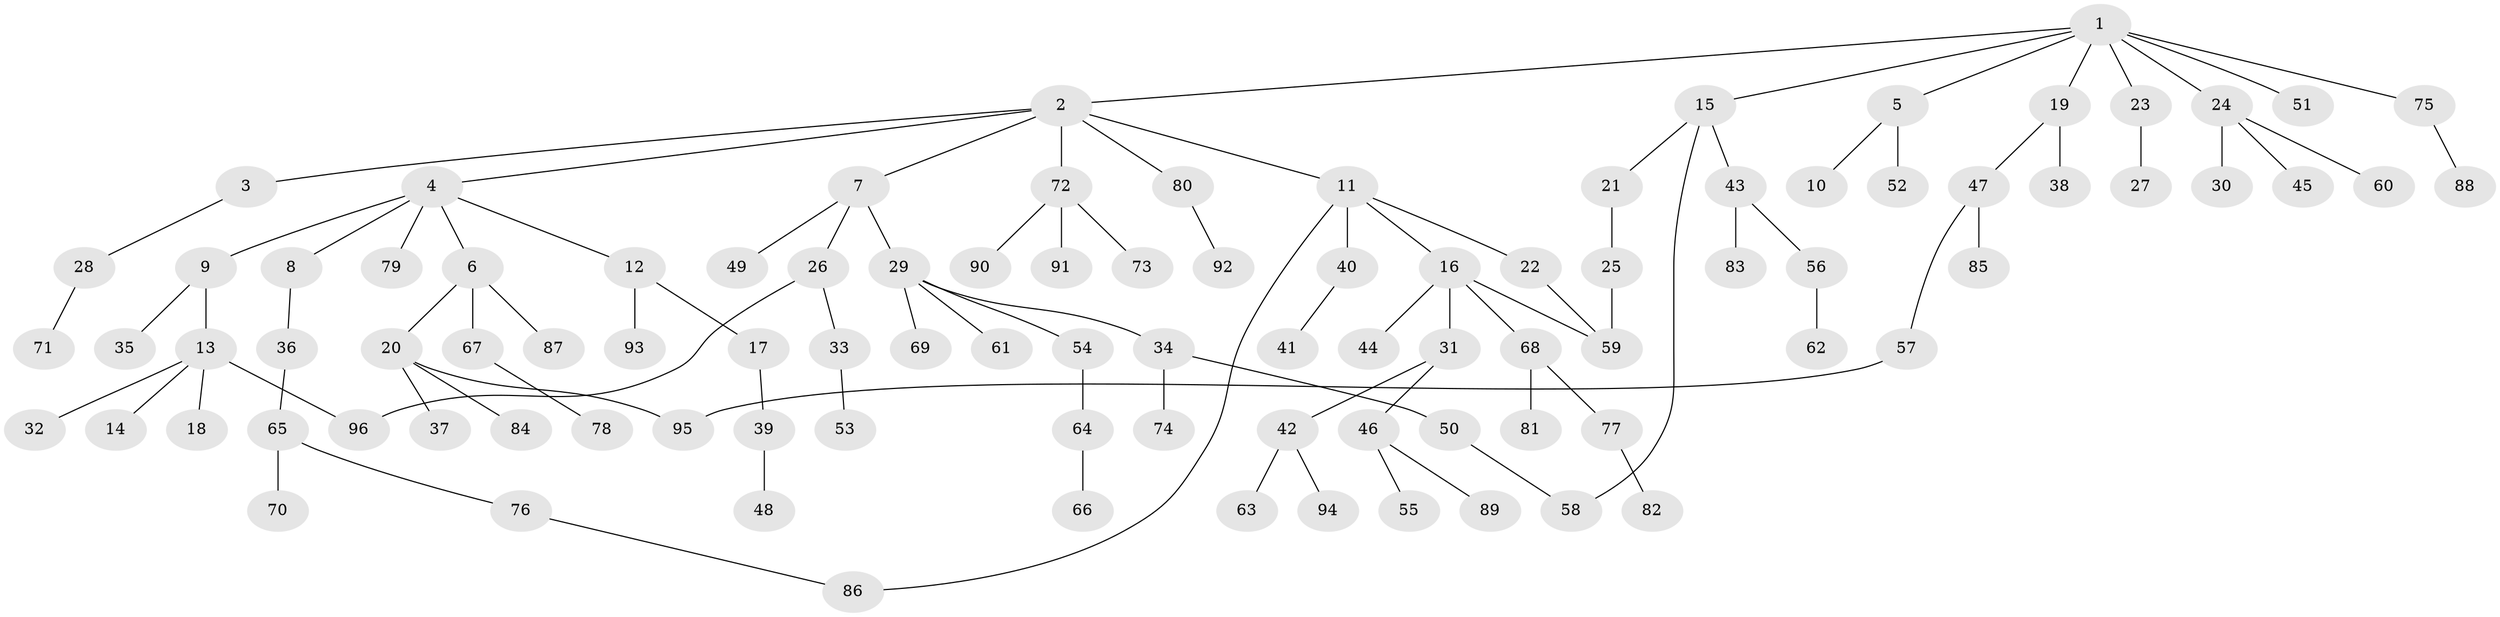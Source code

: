 // Generated by graph-tools (version 1.1) at 2025/13/03/09/25 04:13:26]
// undirected, 96 vertices, 101 edges
graph export_dot {
graph [start="1"]
  node [color=gray90,style=filled];
  1;
  2;
  3;
  4;
  5;
  6;
  7;
  8;
  9;
  10;
  11;
  12;
  13;
  14;
  15;
  16;
  17;
  18;
  19;
  20;
  21;
  22;
  23;
  24;
  25;
  26;
  27;
  28;
  29;
  30;
  31;
  32;
  33;
  34;
  35;
  36;
  37;
  38;
  39;
  40;
  41;
  42;
  43;
  44;
  45;
  46;
  47;
  48;
  49;
  50;
  51;
  52;
  53;
  54;
  55;
  56;
  57;
  58;
  59;
  60;
  61;
  62;
  63;
  64;
  65;
  66;
  67;
  68;
  69;
  70;
  71;
  72;
  73;
  74;
  75;
  76;
  77;
  78;
  79;
  80;
  81;
  82;
  83;
  84;
  85;
  86;
  87;
  88;
  89;
  90;
  91;
  92;
  93;
  94;
  95;
  96;
  1 -- 2;
  1 -- 5;
  1 -- 15;
  1 -- 19;
  1 -- 23;
  1 -- 24;
  1 -- 51;
  1 -- 75;
  2 -- 3;
  2 -- 4;
  2 -- 7;
  2 -- 11;
  2 -- 72;
  2 -- 80;
  3 -- 28;
  4 -- 6;
  4 -- 8;
  4 -- 9;
  4 -- 12;
  4 -- 79;
  5 -- 10;
  5 -- 52;
  6 -- 20;
  6 -- 67;
  6 -- 87;
  7 -- 26;
  7 -- 29;
  7 -- 49;
  8 -- 36;
  9 -- 13;
  9 -- 35;
  11 -- 16;
  11 -- 22;
  11 -- 40;
  11 -- 86;
  12 -- 17;
  12 -- 93;
  13 -- 14;
  13 -- 18;
  13 -- 32;
  13 -- 96;
  15 -- 21;
  15 -- 43;
  15 -- 58;
  16 -- 31;
  16 -- 44;
  16 -- 68;
  16 -- 59;
  17 -- 39;
  19 -- 38;
  19 -- 47;
  20 -- 37;
  20 -- 84;
  20 -- 95;
  21 -- 25;
  22 -- 59;
  23 -- 27;
  24 -- 30;
  24 -- 45;
  24 -- 60;
  25 -- 59;
  26 -- 33;
  26 -- 96;
  28 -- 71;
  29 -- 34;
  29 -- 54;
  29 -- 61;
  29 -- 69;
  31 -- 42;
  31 -- 46;
  33 -- 53;
  34 -- 50;
  34 -- 74;
  36 -- 65;
  39 -- 48;
  40 -- 41;
  42 -- 63;
  42 -- 94;
  43 -- 56;
  43 -- 83;
  46 -- 55;
  46 -- 89;
  47 -- 57;
  47 -- 85;
  50 -- 58;
  54 -- 64;
  56 -- 62;
  57 -- 95;
  64 -- 66;
  65 -- 70;
  65 -- 76;
  67 -- 78;
  68 -- 77;
  68 -- 81;
  72 -- 73;
  72 -- 90;
  72 -- 91;
  75 -- 88;
  76 -- 86;
  77 -- 82;
  80 -- 92;
}
